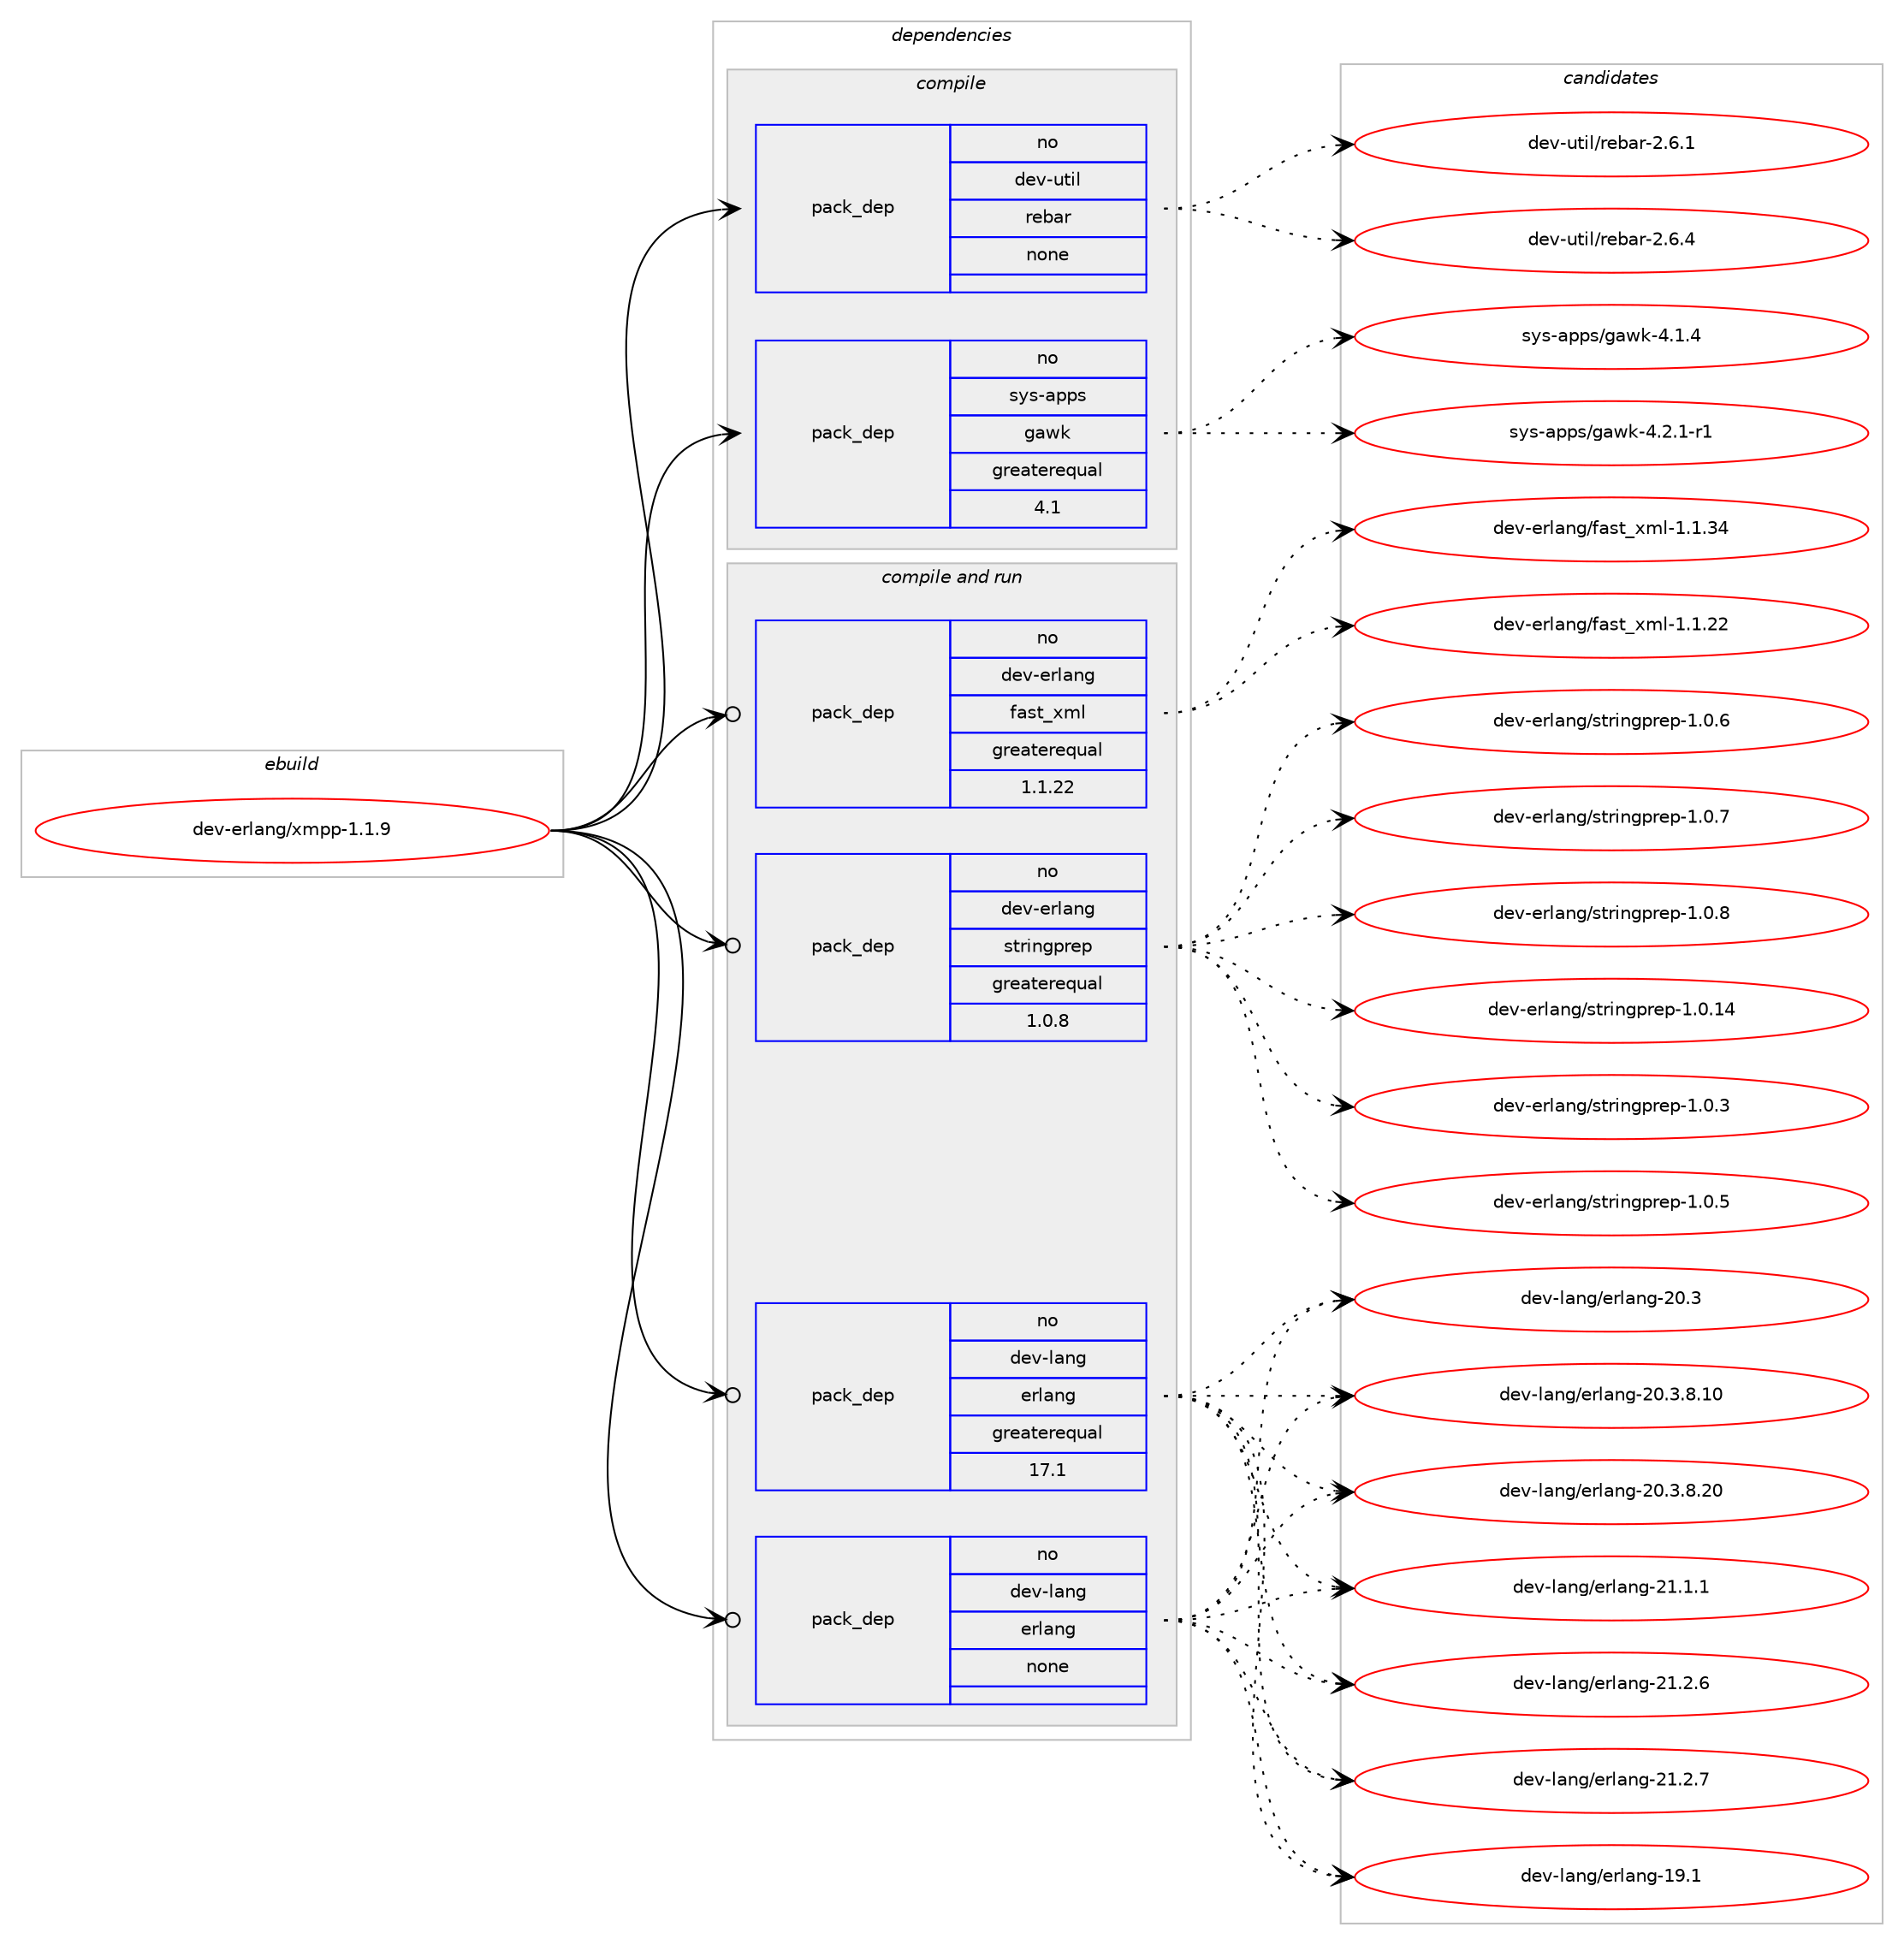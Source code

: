 digraph prolog {

# *************
# Graph options
# *************

newrank=true;
concentrate=true;
compound=true;
graph [rankdir=LR,fontname=Helvetica,fontsize=10,ranksep=1.5];#, ranksep=2.5, nodesep=0.2];
edge  [arrowhead=vee];
node  [fontname=Helvetica,fontsize=10];

# **********
# The ebuild
# **********

subgraph cluster_leftcol {
color=gray;
rank=same;
label=<<i>ebuild</i>>;
id [label="dev-erlang/xmpp-1.1.9", color=red, width=4, href="../dev-erlang/xmpp-1.1.9.svg"];
}

# ****************
# The dependencies
# ****************

subgraph cluster_midcol {
color=gray;
label=<<i>dependencies</i>>;
subgraph cluster_compile {
fillcolor="#eeeeee";
style=filled;
label=<<i>compile</i>>;
subgraph pack945207 {
dependency1324483 [label=<<TABLE BORDER="0" CELLBORDER="1" CELLSPACING="0" CELLPADDING="4" WIDTH="220"><TR><TD ROWSPAN="6" CELLPADDING="30">pack_dep</TD></TR><TR><TD WIDTH="110">no</TD></TR><TR><TD>dev-util</TD></TR><TR><TD>rebar</TD></TR><TR><TD>none</TD></TR><TR><TD></TD></TR></TABLE>>, shape=none, color=blue];
}
id:e -> dependency1324483:w [weight=20,style="solid",arrowhead="vee"];
subgraph pack945208 {
dependency1324484 [label=<<TABLE BORDER="0" CELLBORDER="1" CELLSPACING="0" CELLPADDING="4" WIDTH="220"><TR><TD ROWSPAN="6" CELLPADDING="30">pack_dep</TD></TR><TR><TD WIDTH="110">no</TD></TR><TR><TD>sys-apps</TD></TR><TR><TD>gawk</TD></TR><TR><TD>greaterequal</TD></TR><TR><TD>4.1</TD></TR></TABLE>>, shape=none, color=blue];
}
id:e -> dependency1324484:w [weight=20,style="solid",arrowhead="vee"];
}
subgraph cluster_compileandrun {
fillcolor="#eeeeee";
style=filled;
label=<<i>compile and run</i>>;
subgraph pack945209 {
dependency1324485 [label=<<TABLE BORDER="0" CELLBORDER="1" CELLSPACING="0" CELLPADDING="4" WIDTH="220"><TR><TD ROWSPAN="6" CELLPADDING="30">pack_dep</TD></TR><TR><TD WIDTH="110">no</TD></TR><TR><TD>dev-erlang</TD></TR><TR><TD>fast_xml</TD></TR><TR><TD>greaterequal</TD></TR><TR><TD>1.1.22</TD></TR></TABLE>>, shape=none, color=blue];
}
id:e -> dependency1324485:w [weight=20,style="solid",arrowhead="odotvee"];
subgraph pack945210 {
dependency1324486 [label=<<TABLE BORDER="0" CELLBORDER="1" CELLSPACING="0" CELLPADDING="4" WIDTH="220"><TR><TD ROWSPAN="6" CELLPADDING="30">pack_dep</TD></TR><TR><TD WIDTH="110">no</TD></TR><TR><TD>dev-erlang</TD></TR><TR><TD>stringprep</TD></TR><TR><TD>greaterequal</TD></TR><TR><TD>1.0.8</TD></TR></TABLE>>, shape=none, color=blue];
}
id:e -> dependency1324486:w [weight=20,style="solid",arrowhead="odotvee"];
subgraph pack945211 {
dependency1324487 [label=<<TABLE BORDER="0" CELLBORDER="1" CELLSPACING="0" CELLPADDING="4" WIDTH="220"><TR><TD ROWSPAN="6" CELLPADDING="30">pack_dep</TD></TR><TR><TD WIDTH="110">no</TD></TR><TR><TD>dev-lang</TD></TR><TR><TD>erlang</TD></TR><TR><TD>greaterequal</TD></TR><TR><TD>17.1</TD></TR></TABLE>>, shape=none, color=blue];
}
id:e -> dependency1324487:w [weight=20,style="solid",arrowhead="odotvee"];
subgraph pack945212 {
dependency1324488 [label=<<TABLE BORDER="0" CELLBORDER="1" CELLSPACING="0" CELLPADDING="4" WIDTH="220"><TR><TD ROWSPAN="6" CELLPADDING="30">pack_dep</TD></TR><TR><TD WIDTH="110">no</TD></TR><TR><TD>dev-lang</TD></TR><TR><TD>erlang</TD></TR><TR><TD>none</TD></TR><TR><TD></TD></TR></TABLE>>, shape=none, color=blue];
}
id:e -> dependency1324488:w [weight=20,style="solid",arrowhead="odotvee"];
}
subgraph cluster_run {
fillcolor="#eeeeee";
style=filled;
label=<<i>run</i>>;
}
}

# **************
# The candidates
# **************

subgraph cluster_choices {
rank=same;
color=gray;
label=<<i>candidates</i>>;

subgraph choice945207 {
color=black;
nodesep=1;
choice10010111845117116105108471141019897114455046544649 [label="dev-util/rebar-2.6.1", color=red, width=4,href="../dev-util/rebar-2.6.1.svg"];
choice10010111845117116105108471141019897114455046544652 [label="dev-util/rebar-2.6.4", color=red, width=4,href="../dev-util/rebar-2.6.4.svg"];
dependency1324483:e -> choice10010111845117116105108471141019897114455046544649:w [style=dotted,weight="100"];
dependency1324483:e -> choice10010111845117116105108471141019897114455046544652:w [style=dotted,weight="100"];
}
subgraph choice945208 {
color=black;
nodesep=1;
choice11512111545971121121154710397119107455246494652 [label="sys-apps/gawk-4.1.4", color=red, width=4,href="../sys-apps/gawk-4.1.4.svg"];
choice115121115459711211211547103971191074552465046494511449 [label="sys-apps/gawk-4.2.1-r1", color=red, width=4,href="../sys-apps/gawk-4.2.1-r1.svg"];
dependency1324484:e -> choice11512111545971121121154710397119107455246494652:w [style=dotted,weight="100"];
dependency1324484:e -> choice115121115459711211211547103971191074552465046494511449:w [style=dotted,weight="100"];
}
subgraph choice945209 {
color=black;
nodesep=1;
choice100101118451011141089711010347102971151169512010910845494649465050 [label="dev-erlang/fast_xml-1.1.22", color=red, width=4,href="../dev-erlang/fast_xml-1.1.22.svg"];
choice100101118451011141089711010347102971151169512010910845494649465152 [label="dev-erlang/fast_xml-1.1.34", color=red, width=4,href="../dev-erlang/fast_xml-1.1.34.svg"];
dependency1324485:e -> choice100101118451011141089711010347102971151169512010910845494649465050:w [style=dotted,weight="100"];
dependency1324485:e -> choice100101118451011141089711010347102971151169512010910845494649465152:w [style=dotted,weight="100"];
}
subgraph choice945210 {
color=black;
nodesep=1;
choice10010111845101114108971101034711511611410511010311211410111245494648464952 [label="dev-erlang/stringprep-1.0.14", color=red, width=4,href="../dev-erlang/stringprep-1.0.14.svg"];
choice100101118451011141089711010347115116114105110103112114101112454946484651 [label="dev-erlang/stringprep-1.0.3", color=red, width=4,href="../dev-erlang/stringprep-1.0.3.svg"];
choice100101118451011141089711010347115116114105110103112114101112454946484653 [label="dev-erlang/stringprep-1.0.5", color=red, width=4,href="../dev-erlang/stringprep-1.0.5.svg"];
choice100101118451011141089711010347115116114105110103112114101112454946484654 [label="dev-erlang/stringprep-1.0.6", color=red, width=4,href="../dev-erlang/stringprep-1.0.6.svg"];
choice100101118451011141089711010347115116114105110103112114101112454946484655 [label="dev-erlang/stringprep-1.0.7", color=red, width=4,href="../dev-erlang/stringprep-1.0.7.svg"];
choice100101118451011141089711010347115116114105110103112114101112454946484656 [label="dev-erlang/stringprep-1.0.8", color=red, width=4,href="../dev-erlang/stringprep-1.0.8.svg"];
dependency1324486:e -> choice10010111845101114108971101034711511611410511010311211410111245494648464952:w [style=dotted,weight="100"];
dependency1324486:e -> choice100101118451011141089711010347115116114105110103112114101112454946484651:w [style=dotted,weight="100"];
dependency1324486:e -> choice100101118451011141089711010347115116114105110103112114101112454946484653:w [style=dotted,weight="100"];
dependency1324486:e -> choice100101118451011141089711010347115116114105110103112114101112454946484654:w [style=dotted,weight="100"];
dependency1324486:e -> choice100101118451011141089711010347115116114105110103112114101112454946484655:w [style=dotted,weight="100"];
dependency1324486:e -> choice100101118451011141089711010347115116114105110103112114101112454946484656:w [style=dotted,weight="100"];
}
subgraph choice945211 {
color=black;
nodesep=1;
choice100101118451089711010347101114108971101034549574649 [label="dev-lang/erlang-19.1", color=red, width=4,href="../dev-lang/erlang-19.1.svg"];
choice100101118451089711010347101114108971101034550484651 [label="dev-lang/erlang-20.3", color=red, width=4,href="../dev-lang/erlang-20.3.svg"];
choice1001011184510897110103471011141089711010345504846514656464948 [label="dev-lang/erlang-20.3.8.10", color=red, width=4,href="../dev-lang/erlang-20.3.8.10.svg"];
choice1001011184510897110103471011141089711010345504846514656465048 [label="dev-lang/erlang-20.3.8.20", color=red, width=4,href="../dev-lang/erlang-20.3.8.20.svg"];
choice1001011184510897110103471011141089711010345504946494649 [label="dev-lang/erlang-21.1.1", color=red, width=4,href="../dev-lang/erlang-21.1.1.svg"];
choice1001011184510897110103471011141089711010345504946504654 [label="dev-lang/erlang-21.2.6", color=red, width=4,href="../dev-lang/erlang-21.2.6.svg"];
choice1001011184510897110103471011141089711010345504946504655 [label="dev-lang/erlang-21.2.7", color=red, width=4,href="../dev-lang/erlang-21.2.7.svg"];
dependency1324487:e -> choice100101118451089711010347101114108971101034549574649:w [style=dotted,weight="100"];
dependency1324487:e -> choice100101118451089711010347101114108971101034550484651:w [style=dotted,weight="100"];
dependency1324487:e -> choice1001011184510897110103471011141089711010345504846514656464948:w [style=dotted,weight="100"];
dependency1324487:e -> choice1001011184510897110103471011141089711010345504846514656465048:w [style=dotted,weight="100"];
dependency1324487:e -> choice1001011184510897110103471011141089711010345504946494649:w [style=dotted,weight="100"];
dependency1324487:e -> choice1001011184510897110103471011141089711010345504946504654:w [style=dotted,weight="100"];
dependency1324487:e -> choice1001011184510897110103471011141089711010345504946504655:w [style=dotted,weight="100"];
}
subgraph choice945212 {
color=black;
nodesep=1;
choice100101118451089711010347101114108971101034549574649 [label="dev-lang/erlang-19.1", color=red, width=4,href="../dev-lang/erlang-19.1.svg"];
choice100101118451089711010347101114108971101034550484651 [label="dev-lang/erlang-20.3", color=red, width=4,href="../dev-lang/erlang-20.3.svg"];
choice1001011184510897110103471011141089711010345504846514656464948 [label="dev-lang/erlang-20.3.8.10", color=red, width=4,href="../dev-lang/erlang-20.3.8.10.svg"];
choice1001011184510897110103471011141089711010345504846514656465048 [label="dev-lang/erlang-20.3.8.20", color=red, width=4,href="../dev-lang/erlang-20.3.8.20.svg"];
choice1001011184510897110103471011141089711010345504946494649 [label="dev-lang/erlang-21.1.1", color=red, width=4,href="../dev-lang/erlang-21.1.1.svg"];
choice1001011184510897110103471011141089711010345504946504654 [label="dev-lang/erlang-21.2.6", color=red, width=4,href="../dev-lang/erlang-21.2.6.svg"];
choice1001011184510897110103471011141089711010345504946504655 [label="dev-lang/erlang-21.2.7", color=red, width=4,href="../dev-lang/erlang-21.2.7.svg"];
dependency1324488:e -> choice100101118451089711010347101114108971101034549574649:w [style=dotted,weight="100"];
dependency1324488:e -> choice100101118451089711010347101114108971101034550484651:w [style=dotted,weight="100"];
dependency1324488:e -> choice1001011184510897110103471011141089711010345504846514656464948:w [style=dotted,weight="100"];
dependency1324488:e -> choice1001011184510897110103471011141089711010345504846514656465048:w [style=dotted,weight="100"];
dependency1324488:e -> choice1001011184510897110103471011141089711010345504946494649:w [style=dotted,weight="100"];
dependency1324488:e -> choice1001011184510897110103471011141089711010345504946504654:w [style=dotted,weight="100"];
dependency1324488:e -> choice1001011184510897110103471011141089711010345504946504655:w [style=dotted,weight="100"];
}
}

}
